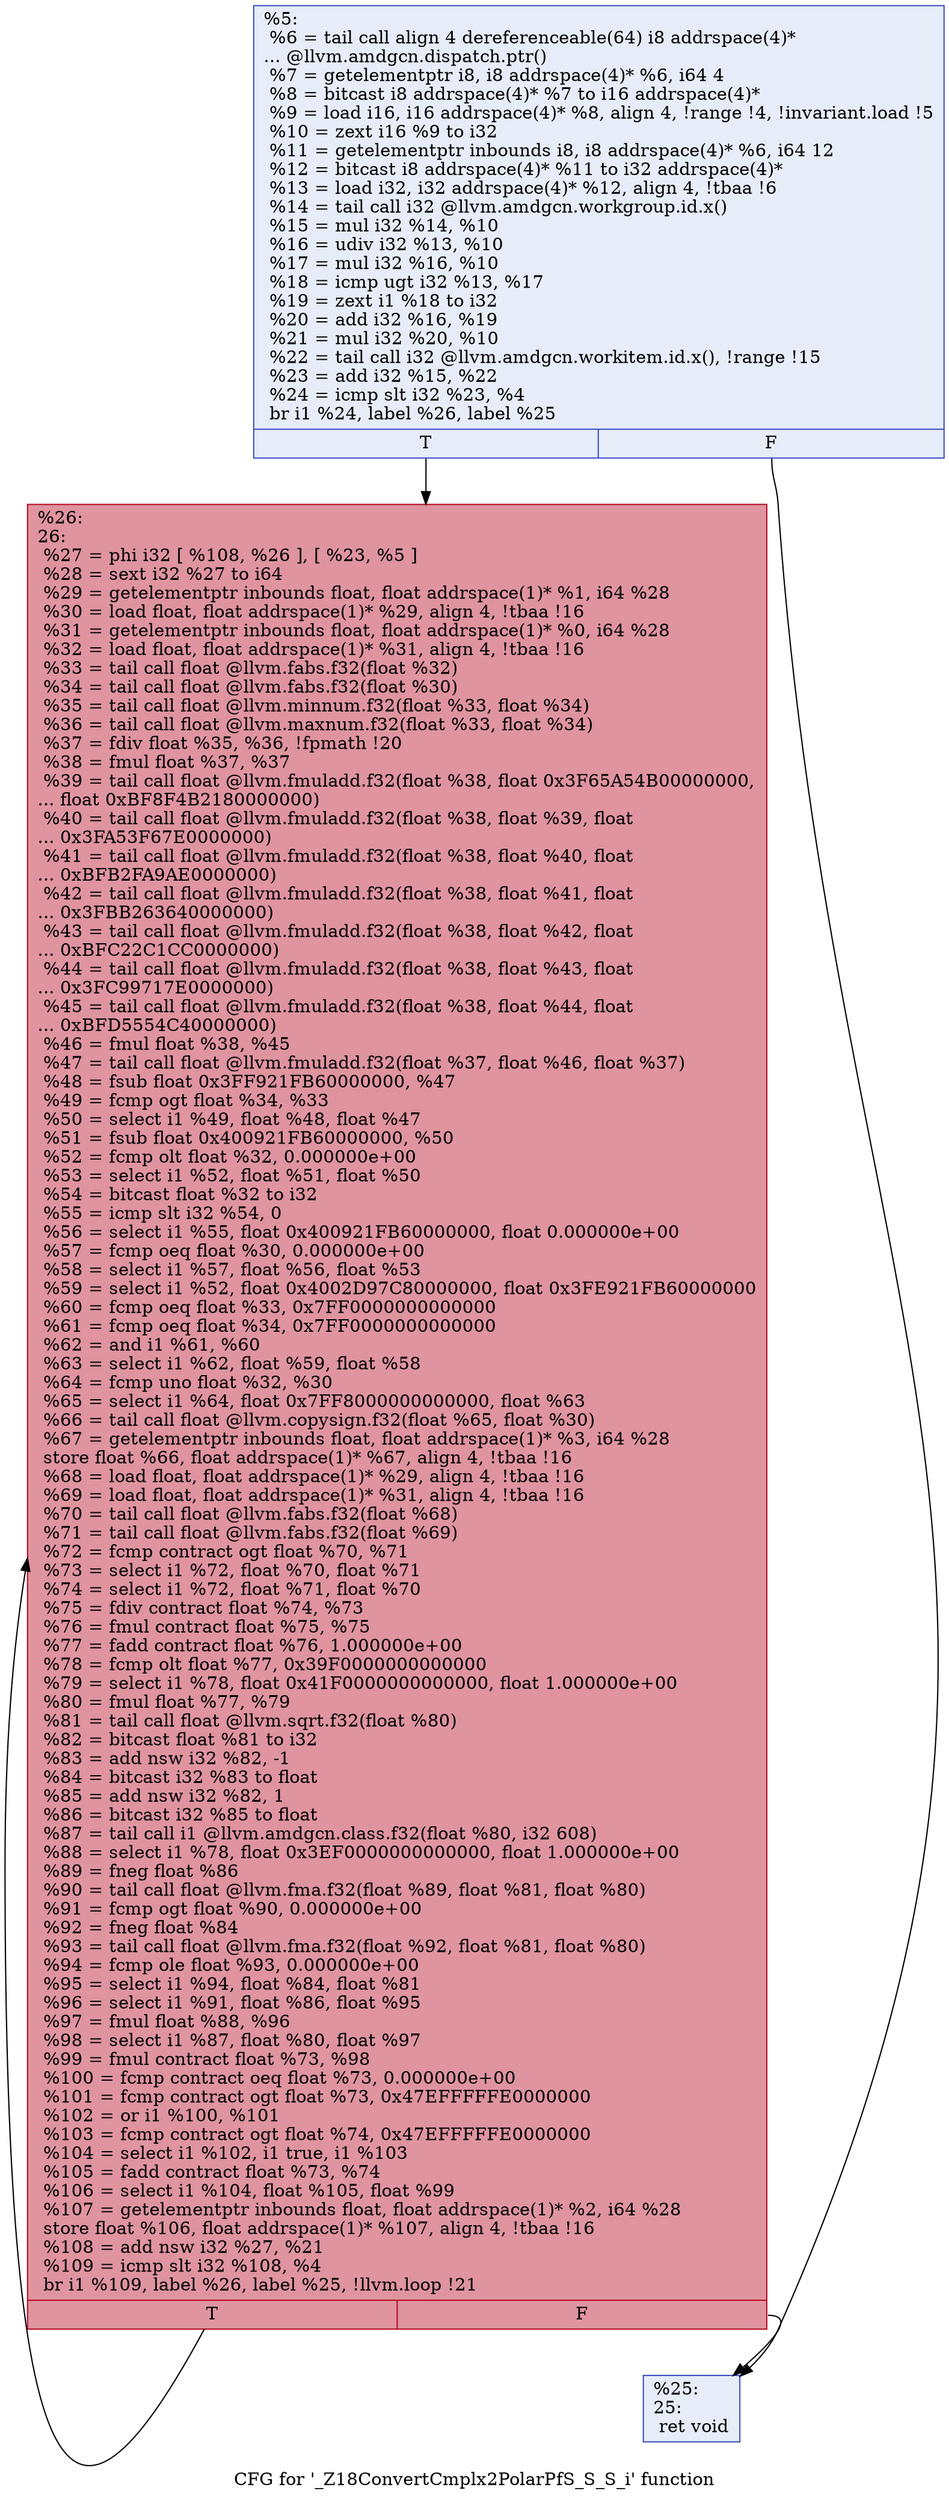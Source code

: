 digraph "CFG for '_Z18ConvertCmplx2PolarPfS_S_S_i' function" {
	label="CFG for '_Z18ConvertCmplx2PolarPfS_S_S_i' function";

	Node0x5e15930 [shape=record,color="#3d50c3ff", style=filled, fillcolor="#c7d7f070",label="{%5:\l  %6 = tail call align 4 dereferenceable(64) i8 addrspace(4)*\l... @llvm.amdgcn.dispatch.ptr()\l  %7 = getelementptr i8, i8 addrspace(4)* %6, i64 4\l  %8 = bitcast i8 addrspace(4)* %7 to i16 addrspace(4)*\l  %9 = load i16, i16 addrspace(4)* %8, align 4, !range !4, !invariant.load !5\l  %10 = zext i16 %9 to i32\l  %11 = getelementptr inbounds i8, i8 addrspace(4)* %6, i64 12\l  %12 = bitcast i8 addrspace(4)* %11 to i32 addrspace(4)*\l  %13 = load i32, i32 addrspace(4)* %12, align 4, !tbaa !6\l  %14 = tail call i32 @llvm.amdgcn.workgroup.id.x()\l  %15 = mul i32 %14, %10\l  %16 = udiv i32 %13, %10\l  %17 = mul i32 %16, %10\l  %18 = icmp ugt i32 %13, %17\l  %19 = zext i1 %18 to i32\l  %20 = add i32 %16, %19\l  %21 = mul i32 %20, %10\l  %22 = tail call i32 @llvm.amdgcn.workitem.id.x(), !range !15\l  %23 = add i32 %15, %22\l  %24 = icmp slt i32 %23, %4\l  br i1 %24, label %26, label %25\l|{<s0>T|<s1>F}}"];
	Node0x5e15930:s0 -> Node0x5e17ea0;
	Node0x5e15930:s1 -> Node0x5e17f30;
	Node0x5e17f30 [shape=record,color="#3d50c3ff", style=filled, fillcolor="#c7d7f070",label="{%25:\l25:                                               \l  ret void\l}"];
	Node0x5e17ea0 [shape=record,color="#b70d28ff", style=filled, fillcolor="#b70d2870",label="{%26:\l26:                                               \l  %27 = phi i32 [ %108, %26 ], [ %23, %5 ]\l  %28 = sext i32 %27 to i64\l  %29 = getelementptr inbounds float, float addrspace(1)* %1, i64 %28\l  %30 = load float, float addrspace(1)* %29, align 4, !tbaa !16\l  %31 = getelementptr inbounds float, float addrspace(1)* %0, i64 %28\l  %32 = load float, float addrspace(1)* %31, align 4, !tbaa !16\l  %33 = tail call float @llvm.fabs.f32(float %32)\l  %34 = tail call float @llvm.fabs.f32(float %30)\l  %35 = tail call float @llvm.minnum.f32(float %33, float %34)\l  %36 = tail call float @llvm.maxnum.f32(float %33, float %34)\l  %37 = fdiv float %35, %36, !fpmath !20\l  %38 = fmul float %37, %37\l  %39 = tail call float @llvm.fmuladd.f32(float %38, float 0x3F65A54B00000000,\l... float 0xBF8F4B2180000000)\l  %40 = tail call float @llvm.fmuladd.f32(float %38, float %39, float\l... 0x3FA53F67E0000000)\l  %41 = tail call float @llvm.fmuladd.f32(float %38, float %40, float\l... 0xBFB2FA9AE0000000)\l  %42 = tail call float @llvm.fmuladd.f32(float %38, float %41, float\l... 0x3FBB263640000000)\l  %43 = tail call float @llvm.fmuladd.f32(float %38, float %42, float\l... 0xBFC22C1CC0000000)\l  %44 = tail call float @llvm.fmuladd.f32(float %38, float %43, float\l... 0x3FC99717E0000000)\l  %45 = tail call float @llvm.fmuladd.f32(float %38, float %44, float\l... 0xBFD5554C40000000)\l  %46 = fmul float %38, %45\l  %47 = tail call float @llvm.fmuladd.f32(float %37, float %46, float %37)\l  %48 = fsub float 0x3FF921FB60000000, %47\l  %49 = fcmp ogt float %34, %33\l  %50 = select i1 %49, float %48, float %47\l  %51 = fsub float 0x400921FB60000000, %50\l  %52 = fcmp olt float %32, 0.000000e+00\l  %53 = select i1 %52, float %51, float %50\l  %54 = bitcast float %32 to i32\l  %55 = icmp slt i32 %54, 0\l  %56 = select i1 %55, float 0x400921FB60000000, float 0.000000e+00\l  %57 = fcmp oeq float %30, 0.000000e+00\l  %58 = select i1 %57, float %56, float %53\l  %59 = select i1 %52, float 0x4002D97C80000000, float 0x3FE921FB60000000\l  %60 = fcmp oeq float %33, 0x7FF0000000000000\l  %61 = fcmp oeq float %34, 0x7FF0000000000000\l  %62 = and i1 %61, %60\l  %63 = select i1 %62, float %59, float %58\l  %64 = fcmp uno float %32, %30\l  %65 = select i1 %64, float 0x7FF8000000000000, float %63\l  %66 = tail call float @llvm.copysign.f32(float %65, float %30)\l  %67 = getelementptr inbounds float, float addrspace(1)* %3, i64 %28\l  store float %66, float addrspace(1)* %67, align 4, !tbaa !16\l  %68 = load float, float addrspace(1)* %29, align 4, !tbaa !16\l  %69 = load float, float addrspace(1)* %31, align 4, !tbaa !16\l  %70 = tail call float @llvm.fabs.f32(float %68)\l  %71 = tail call float @llvm.fabs.f32(float %69)\l  %72 = fcmp contract ogt float %70, %71\l  %73 = select i1 %72, float %70, float %71\l  %74 = select i1 %72, float %71, float %70\l  %75 = fdiv contract float %74, %73\l  %76 = fmul contract float %75, %75\l  %77 = fadd contract float %76, 1.000000e+00\l  %78 = fcmp olt float %77, 0x39F0000000000000\l  %79 = select i1 %78, float 0x41F0000000000000, float 1.000000e+00\l  %80 = fmul float %77, %79\l  %81 = tail call float @llvm.sqrt.f32(float %80)\l  %82 = bitcast float %81 to i32\l  %83 = add nsw i32 %82, -1\l  %84 = bitcast i32 %83 to float\l  %85 = add nsw i32 %82, 1\l  %86 = bitcast i32 %85 to float\l  %87 = tail call i1 @llvm.amdgcn.class.f32(float %80, i32 608)\l  %88 = select i1 %78, float 0x3EF0000000000000, float 1.000000e+00\l  %89 = fneg float %86\l  %90 = tail call float @llvm.fma.f32(float %89, float %81, float %80)\l  %91 = fcmp ogt float %90, 0.000000e+00\l  %92 = fneg float %84\l  %93 = tail call float @llvm.fma.f32(float %92, float %81, float %80)\l  %94 = fcmp ole float %93, 0.000000e+00\l  %95 = select i1 %94, float %84, float %81\l  %96 = select i1 %91, float %86, float %95\l  %97 = fmul float %88, %96\l  %98 = select i1 %87, float %80, float %97\l  %99 = fmul contract float %73, %98\l  %100 = fcmp contract oeq float %73, 0.000000e+00\l  %101 = fcmp contract ogt float %73, 0x47EFFFFFE0000000\l  %102 = or i1 %100, %101\l  %103 = fcmp contract ogt float %74, 0x47EFFFFFE0000000\l  %104 = select i1 %102, i1 true, i1 %103\l  %105 = fadd contract float %73, %74\l  %106 = select i1 %104, float %105, float %99\l  %107 = getelementptr inbounds float, float addrspace(1)* %2, i64 %28\l  store float %106, float addrspace(1)* %107, align 4, !tbaa !16\l  %108 = add nsw i32 %27, %21\l  %109 = icmp slt i32 %108, %4\l  br i1 %109, label %26, label %25, !llvm.loop !21\l|{<s0>T|<s1>F}}"];
	Node0x5e17ea0:s0 -> Node0x5e17ea0;
	Node0x5e17ea0:s1 -> Node0x5e17f30;
}
